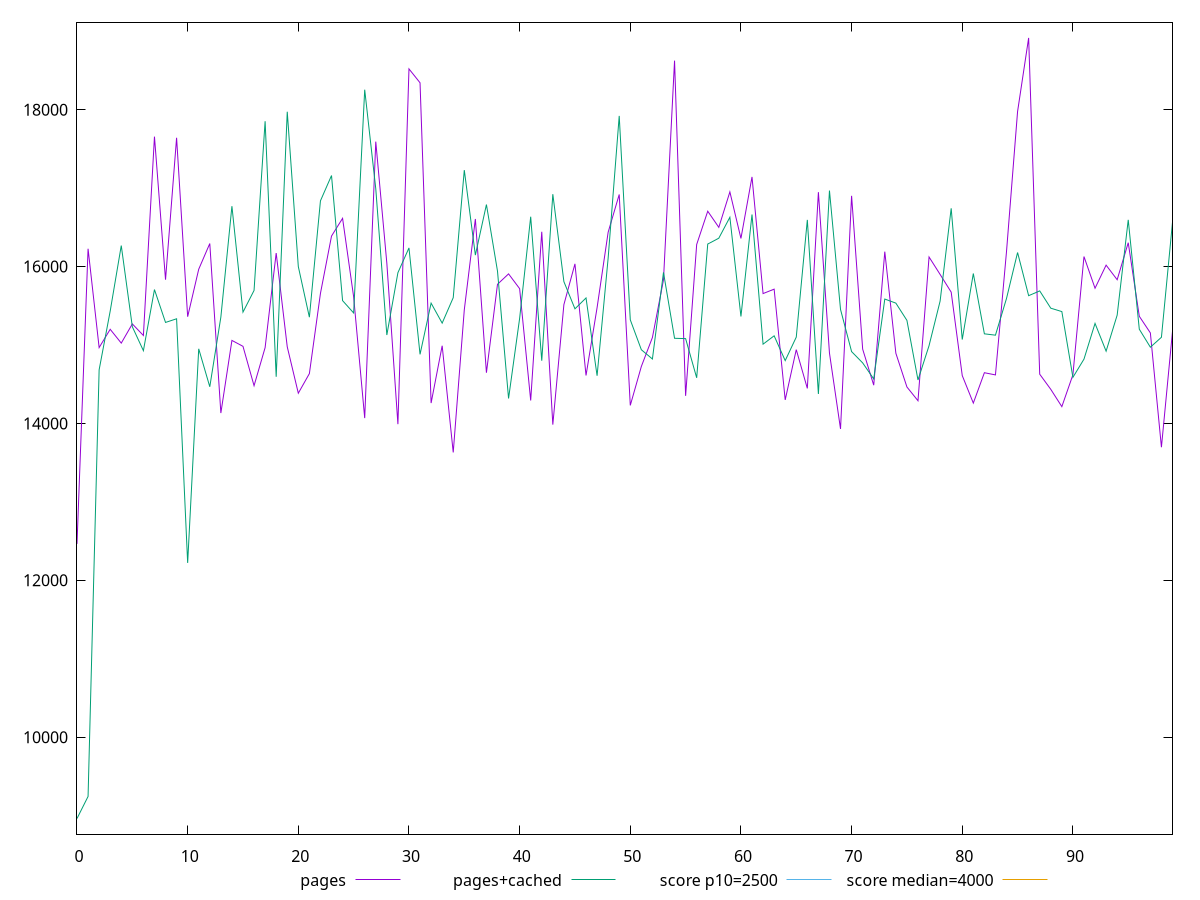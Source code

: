 reset

$pages <<EOF
0 12464.558500000001
1 16227.5135
2 14967.5635
3 15200.543999999996
4 15024.418999999998
5 15269.016999999996
6 15121.541000000003
7 17656.998999999996
8 15832.758999999998
9 17642.237
10 15361.221000000001
11 15966.342999999999
12 16294.089500000002
13 14132.697
14 15058.954500000005
15 14983.2695
16 14481.174499999997
17 14967.100499999995
18 16172.751999999997
19 14977.122500000001
20 14385.648499999998
21 14635.802500000002
22 15658.336000000003
23 16389.2635
24 16615.334500000004
25 15614.671999999999
26 14068.294499999998
27 17593.478499999997
28 16043.069000000001
29 13991.2435
30 18520.709499999997
31 18343.446500000002
32 14260.017499999998
33 14991.146499999995
34 13630.425
35 15449.393500000002
36 16607.3405
37 14646.967000000004
38 15774.727499999999
39 15907.211500000001
40 15718.706500000002
41 14293.224500000002
42 16444.334
43 13985.249
44 15514.836500000001
45 16035.02
46 14611.908500000001
47 15476.980999999998
48 16438.343500000003
49 16919.668999999998
50 14230.39
51 14726.884000000002
52 15096.017499999998
53 15830.4555
54 18625.996
55 14352.372499999998
56 16281.998499999994
57 16706.1065
58 16500.623999999996
59 16952.368000000002
60 16359.002
61 17143.538500000002
62 15656.112499999996
63 15712.601999999999
64 14300.424
65 14941.257000000001
66 14447.116000000002
67 16948.679999999997
68 14897.615999999998
69 13930.275
70 16902.643500000002
71 14947.769499999999
72 14488.111500000003
73 16190.313
74 14895.265
75 14465.041000000001
76 14289.639000000001
77 16122.413999999999
78 15899.964
79 15674.399499999996
80 14610.6185
81 14259.868499999999
82 14647.101
83 14619.031
84 16192.827500000003
85 17976.70100000001
86 18915.717000000004
87 14628.151999999998
88 14435.189999999999
89 14214.553000000002
90 14620.0535
91 16127.994000000002
92 15724.145
93 16018.490499999994
94 15832.55
95 16304.651999999998
96 15366.376
97 15154.448
98 13696.916500000003
99 15174.292000000005
EOF

$pagesCached <<EOF
0 8963.156999999996
1 9244.542500000003
2 14683.629
3 15432.914499999999
4 16268.107000000004
5 15233.3045
6 14927.885000000002
7 15707.0365
8 15288.084999999995
9 15334.632000000001
10 12221.894500000002
11 14951.6505
12 14467.6805
13 15356.233500000002
14 16770.149
15 15419.739
16 15696.105
17 17853.050999999996
18 14595.232999999997
19 17974.514000000003
20 16000.52
21 15354.902
22 16838.414500000003
23 17161.142
24 15566.064999999999
25 15408.725500000004
26 18255.332999999995
27 16992.4755
28 15127.760500000002
29 15922.1875
30 16237.932499999997
31 14881.034000000005
32 15534.094000000005
33 15279.347000000003
34 15603.860999999997
35 17230.179
36 16146.507500000002
37 16790.9985
38 15942.387000000004
39 14318.820999999998
40 15339.638499999994
41 16635.7445
42 14800.118499999999
43 16923.134
44 15808.430500000002
45 15461.631499999998
46 15600.219000000003
47 14608.432
48 16108.967
49 17921.051000000003
50 15321.382000000001
51 14939.989000000003
52 14821.882000000001
53 15926.2555
54 15085.904000000002
55 15081.786
56 14581.990999999998
57 16287.611
58 16362.214999999998
59 16628.909000000003
60 15364.146999999997
61 16663.860500000003
62 15011.180500000002
63 15117.591
64 14801.495499999997
65 15100.926500000001
66 16595.711
67 14375.616999999998
68 16969.345499999996
69 15453.537500000002
70 14916.267000000003
71 14772.230000000003
72 14567.913499999999
73 15586.153999999995
74 15534.310000000007
75 15314.070000000003
76 14554.427999999996
77 14992.173999999995
78 15560.487000000005
79 16743.132500000003
80 15069.966500000006
81 15912.044000000002
82 15142.939000000002
83 15125.714000000004
84 15593.807500000003
85 16179.71
86 15629.287999999997
87 15690.249
88 15469.738999999998
89 15426.475499999997
90 14588.057999999999
91 14820.051500000003
92 15275.569
93 14921.759000000002
94 15381.348999999997
95 16596.322999999997
96 15201.5415
97 14972.400499999996
98 15098.940000000002
99 16565.550000000003
EOF

set key outside below
set xrange [0:99]
set yrange [8764.105799999996:19114.768200000006]
set trange [8764.105799999996:19114.768200000006]
set terminal svg size 640, 520 enhanced background rgb 'white'
set output "report_00013_2021-02-09T12-04-24.940Z/largest-contentful-paint/comparison/line/0_vs_1.svg"

plot $pages title "pages" with line, \
     $pagesCached title "pages+cached" with line, \
     2500 title "score p10=2500", \
     4000 title "score median=4000"

reset
